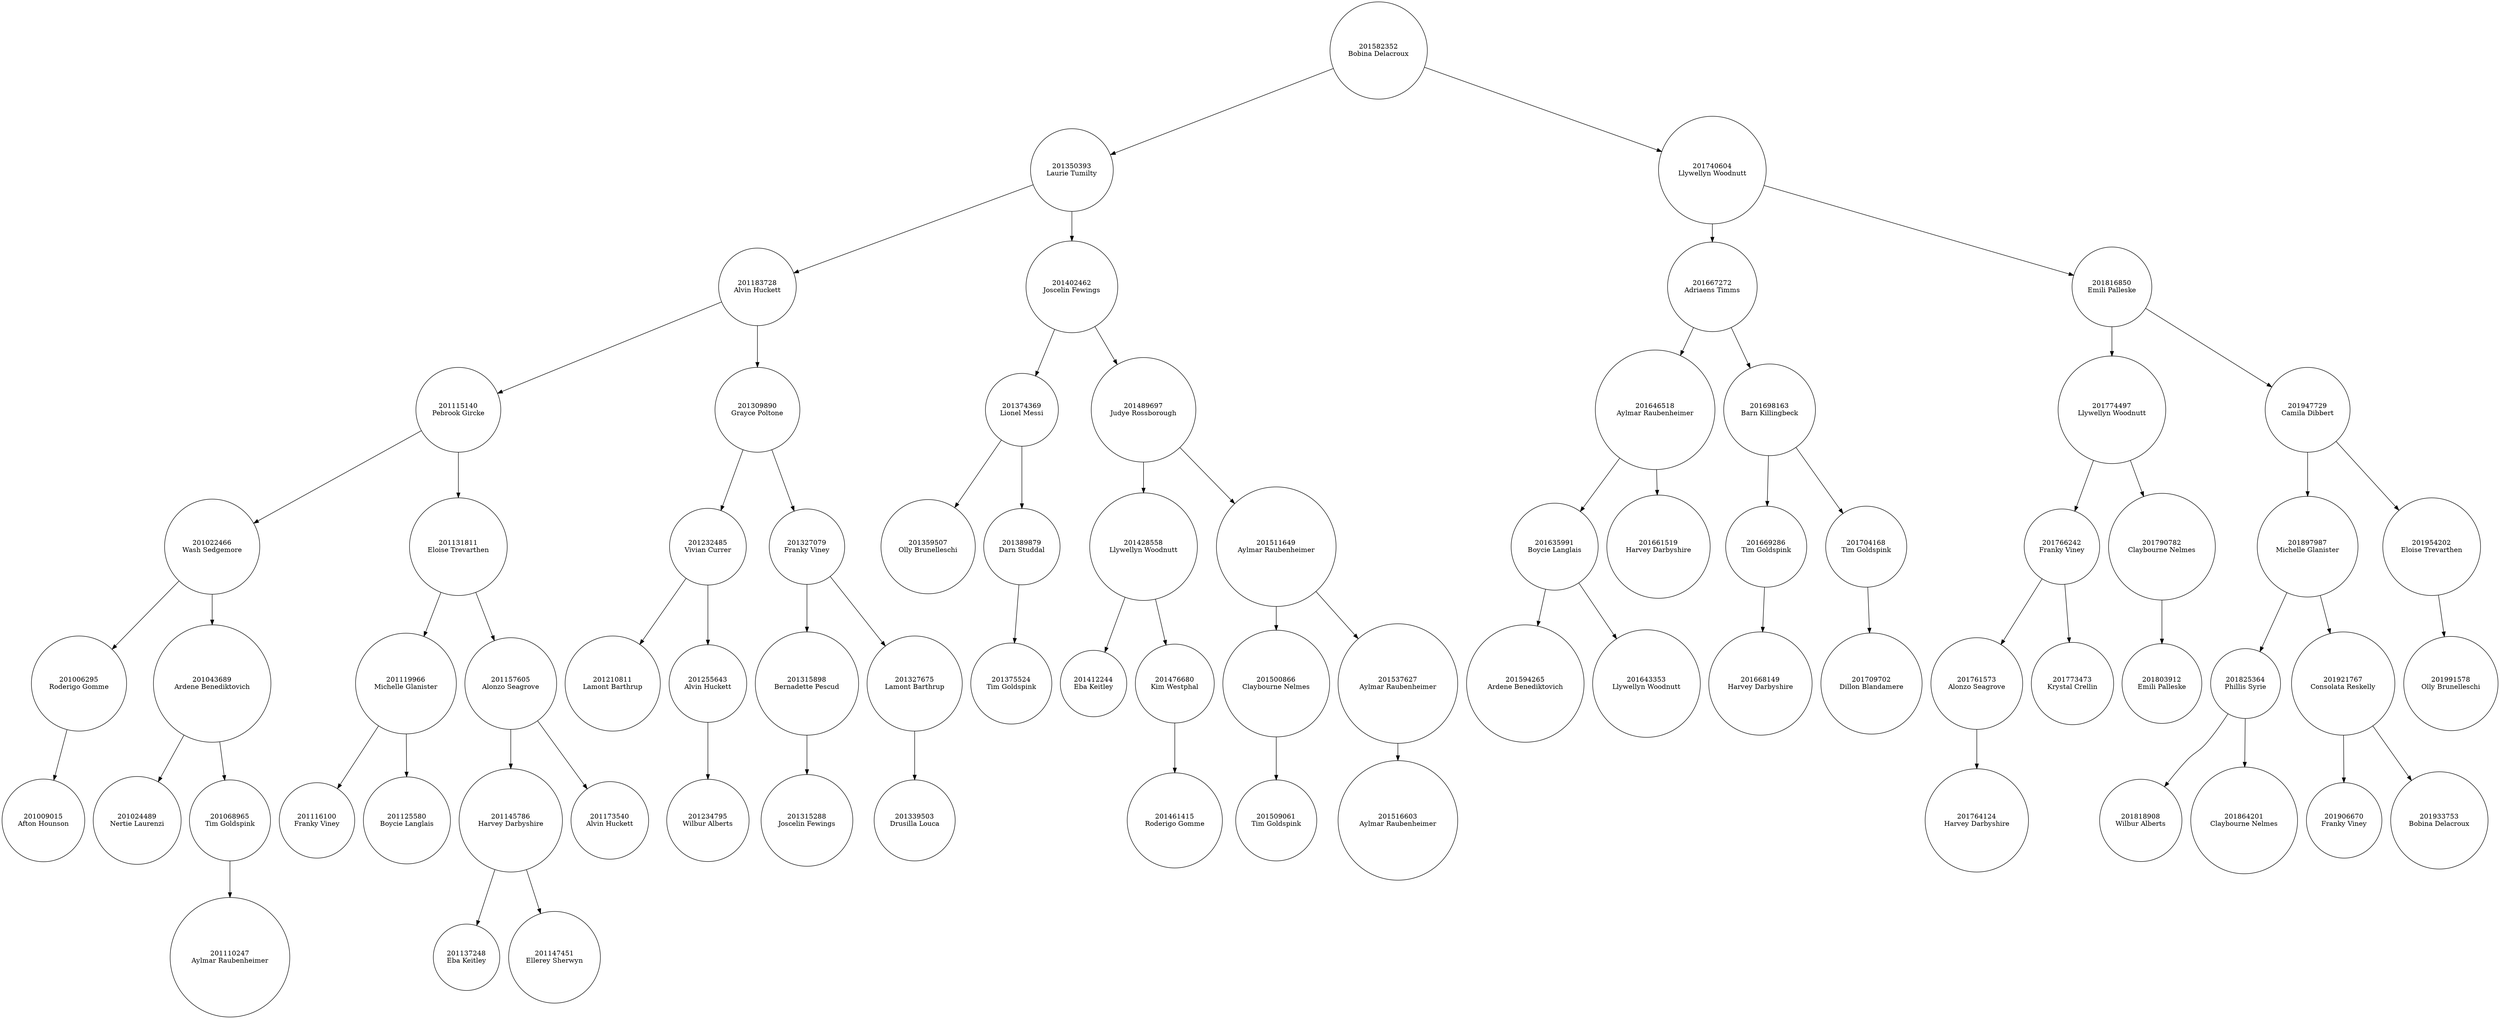 digraph G{
node [shape=circle];
"185061552481"[label="201582352\nBobina Delacroux"];
"185061552481" -> "185061552535";
"185061552481" -> "185061553809";
"185061552535"[label="201350393\nLaurie Tumilty"];
"185061552535" -> "185061544623";
"185061552535" -> "185061552595";
"185061544623"[label="201183728\nAlvin Huckett"];
"185061544623" -> "185061552436";
"185061544623" -> "185061553782";
"185061552436"[label="201115140\nPebrook Gircke"];
"185061552436" -> "185061556941";
"185061552436" -> "185061553556";
"185061556941"[label="201022466\nWash Sedgemore"];
"185061556941" -> "185061556974";
"185061556941" -> "185061553421";
"185061556974"[label="201006295\nRoderigo Gomme"];
"185061556974" -> "185061557875";
"185061557875"[label="201009015\nAfton Hounson"];
"185061553421"[label="201043689\nArdene Benediktovich"];
"185061553421" -> "185061552394";
"185061553421" -> "185061556746";
"185061552394"[label="201024489\nNertie Laurenzi"];
"185061556746"[label="201068965\nTim Goldspink"];
"185061556746" -> "185061557956";
"185061557956"[label="201110247\nAylmar Raubenheimer"];
"185061553556"[label="201131811\nEloise Trevarthen"];
"185061553556" -> "185061557318";
"185061553556" -> "185061556860";
"185061557318"[label="201119966\nMichelle Glanister"];
"185061557318" -> "185061557258";
"185061557318" -> "185061557983";
"185061557258"[label="201116100\nFranky Viney"];
"185061557983"[label="201125580\nBoycie Langlais"];
"185061556860"[label="201157605\nAlonzo Seagrove"];
"185061556860" -> "185061556158";
"185061556860" -> "185061553701";
"185061556158"[label="201145786\nHarvey Darbyshire"];
"185061556158" -> "185061557902";
"185061556158" -> "185061557372";
"185061557902"[label="201137248\nEba Keitley"];
"185061557372"[label="201147451\nEllerey Sherwyn"];
"185061553701"[label="201173540\nAlvin Huckett"];
"185061553782"[label="201309890\nGrayce Poltone"];
"185061553782" -> "185061553529";
"185061553782" -> "185061557788";
"185061553529"[label="201232485\nVivian Currer"];
"185061553529" -> "185061552406";
"185061553529" -> "185061553637";
"185061552406"[label="201210811\nLamont Barthrup"];
"185061553637"[label="201255643\nAlvin Huckett"];
"185061553637" -> "185061555363";
"185061555363"[label="201234795\nWilbur Alberts"];
"185061557788"[label="201327079\nFranky Viney"];
"185061557788" -> "185061552439";
"185061557788" -> "185061553917";
"185061552439"[label="201315898\nBernadette Pescud"];
"185061552439" -> "185061558004";
"185061558004"[label="201315288\nJoscelin Fewings"];
"185061553917"[label="201327675\nLamont Barthrup"];
"185061553917" -> "185061557923";
"185061557923"[label="201339503\nDrusilla Louca"];
"185061552595"[label="201402462\nJoscelin Fewings"];
"185061552595" -> "185061555444";
"185061552595" -> "185061553442";
"185061555444"[label="201374369\nLionel Messi"];
"185061555444" -> "185061555282";
"185061555444" -> "185061556047";
"185061555282"[label="201359507\nOlly Brunelleschi"];
"185061556047"[label="201389879\nDarn Studdal"];
"185061556047" -> "185061556074";
"185061556074"[label="201375524\nTim Goldspink"];
"185061553442"[label="201489697\nJudye Rossborough"];
"185061553442" -> "185061556101";
"185061553442" -> "185061553610";
"185061556101"[label="201428558\nLlywellyn Woodnutt"];
"185061556101" -> "185061555336";
"185061556101" -> "185061553583";
"185061555336"[label="201412244\nEba Keitley"];
"185061553583"[label="201476680\nKim Westphal"];
"185061553583" -> "185061557842";
"185061557842"[label="201461415\nRoderigo Gomme"];
"185061553610"[label="201511649\nAylmar Raubenheimer"];
"185061553610" -> "185061555255";
"185061553610" -> "185061553890";
"185061555255"[label="201500866\nClaybourne Nelmes"];
"185061555255" -> "185061556209";
"185061556209"[label="201509061\nTim Goldspink"];
"185061553890"[label="201537627\nAylmar Raubenheimer"];
"185061553890" -> "185061557501";
"185061557501"[label="201516603\nAylmar Raubenheimer"];
"185061553809"[label="201740604\nLlywellyn Woodnutt"];
"185061553809" -> "185061557420";
"185061553809" -> "185061553502";
"185061557420"[label="201667272\nAdriaens Timms"];
"185061557420" -> "185061553842";
"185061557420" -> "185061552562";
"185061553842"[label="201646518\nAylmar Raubenheimer"];
"185061553842" -> "185061556026";
"185061553842" -> "185061553755";
"185061556026"[label="201635991\nBoycie Langlais"];
"185061556026" -> "185061555396";
"185061556026" -> "185061552622";
"185061555396"[label="201594265\nArdene Benediktovich"];
"185061552622"[label="201643353\nLlywellyn Woodnutt"];
"185061553755"[label="201661519\nHarvey Darbyshire"];
"185061552562"[label="201698163\nBarn Killingbeck"];
"185061552562" -> "185061557315";
"185061552562" -> "185061553728";
"185061557315"[label="201669286\nTim Goldspink"];
"185061557315" -> "185061557447";
"185061557447"[label="201668149\nHarvey Darbyshire"];
"185061553728"[label="201704168\nTim Goldspink"];
"185061553728" -> "185061555993";
"185061555993"[label="201709702\nDillon Blandamere"];
"185061553502"[label="201816850\nEmili Palleske"];
"185061553502" -> "185061556161";
"185061553502" -> "185061553668";
"185061556161"[label="201774497\nLlywellyn Woodnutt"];
"185061556161" -> "185061553869";
"185061556161" -> "185061555423";
"185061553869"[label="201766242\nFranky Viney"];
"185061553869" -> "185061556881";
"185061553869" -> "185061557279";
"185061556881"[label="201761573\nAlonzo Seagrove"];
"185061556881" -> "185061557474";
"185061557474"[label="201764124\nHarvey Darbyshire"];
"185061557279"[label="201773473\nKrystal Crellin"];
"185061555423"[label="201790782\nClaybourne Nelmes"];
"185061555423" -> "185061556812";
"185061556812"[label="201803912\nEmili Palleske"];
"185061553668"[label="201947729\nCamila Dibbert"];
"185061553668" -> "185061555228";
"185061553668" -> "185061555309";
"185061555228"[label="201897987\nMichelle Glanister"];
"185061555228" -> "185061556914";
"185061555228" -> "185061556839";
"185061556914"[label="201825364\nPhillis Syrie"];
"185061556914" -> "185061553469";
"185061556914" -> "185061557399";
"185061553469"[label="201818908\nWilbur Alberts"];
"185061557399"[label="201864201\nClaybourne Nelmes"];
"185061556839"[label="201921767\nConsolata Reskelly"];
"185061556839" -> "185061557821";
"185061556839" -> "185061556122";
"185061557821"[label="201906670\nFranky Viney"];
"185061556122"[label="201933753\nBobina Delacroux"];
"185061555309"[label="201954202\nEloise Trevarthen"];
"185061555309" -> "185061556779";
"185061556779"[label="201991578\nOlly Brunelleschi"];

}